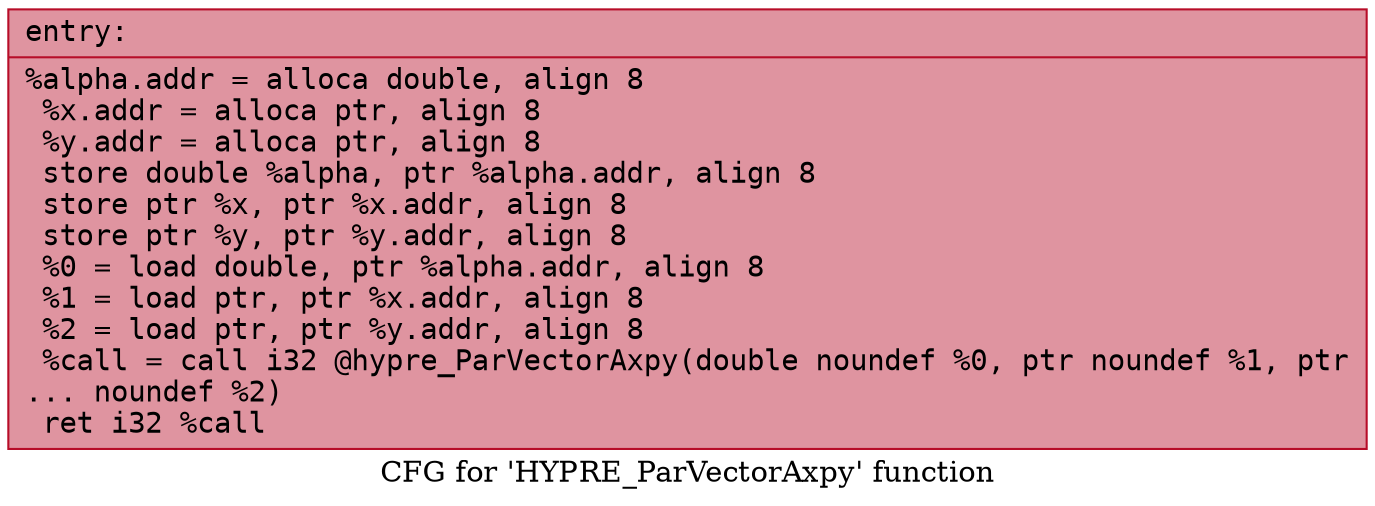 digraph "CFG for 'HYPRE_ParVectorAxpy' function" {
	label="CFG for 'HYPRE_ParVectorAxpy' function";

	Node0x55a672e162d0 [shape=record,color="#b70d28ff", style=filled, fillcolor="#b70d2870" fontname="Courier",label="{entry:\l|  %alpha.addr = alloca double, align 8\l  %x.addr = alloca ptr, align 8\l  %y.addr = alloca ptr, align 8\l  store double %alpha, ptr %alpha.addr, align 8\l  store ptr %x, ptr %x.addr, align 8\l  store ptr %y, ptr %y.addr, align 8\l  %0 = load double, ptr %alpha.addr, align 8\l  %1 = load ptr, ptr %x.addr, align 8\l  %2 = load ptr, ptr %y.addr, align 8\l  %call = call i32 @hypre_ParVectorAxpy(double noundef %0, ptr noundef %1, ptr\l... noundef %2)\l  ret i32 %call\l}"];
}
